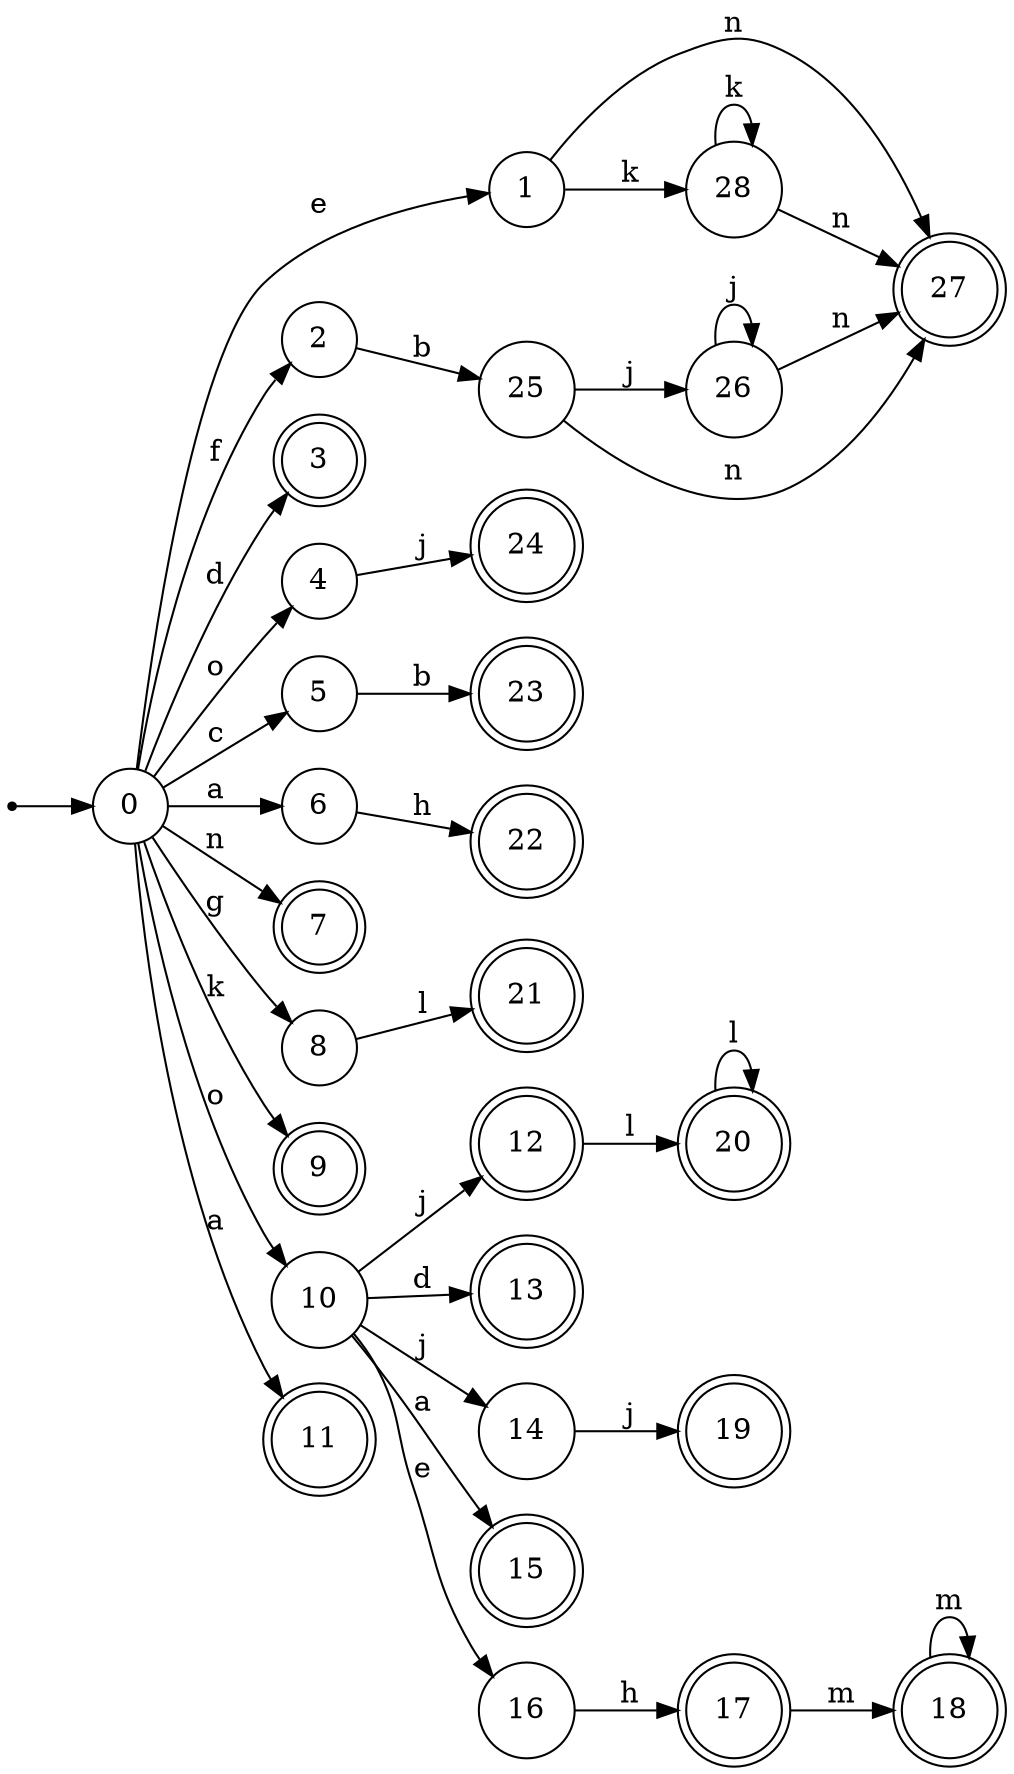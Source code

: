 digraph finite_state_machine {
rankdir=LR;
size="20,20";
node [shape = point]; "dummy0"
node [shape = circle]; "0";
"dummy0" -> "0";
node [shape = circle]; "1";
node [shape = circle]; "2";
node [shape = doublecircle]; "3";node [shape = circle]; "4";
node [shape = circle]; "5";
node [shape = circle]; "6";
node [shape = doublecircle]; "7";node [shape = circle]; "8";
node [shape = doublecircle]; "9";node [shape = circle]; "10";
node [shape = doublecircle]; "11";node [shape = doublecircle]; "12";node [shape = doublecircle]; "13";node [shape = circle]; "14";
node [shape = doublecircle]; "15";node [shape = circle]; "16";
node [shape = doublecircle]; "17";node [shape = doublecircle]; "18";node [shape = doublecircle]; "19";node [shape = doublecircle]; "20";node [shape = doublecircle]; "21";node [shape = doublecircle]; "22";node [shape = doublecircle]; "23";node [shape = doublecircle]; "24";node [shape = circle]; "25";
node [shape = circle]; "26";
node [shape = doublecircle]; "27";node [shape = circle]; "28";
"0" -> "1" [label = "e"];
 "0" -> "2" [label = "f"];
 "0" -> "3" [label = "d"];
 "0" -> "10" [label = "o"];
 "0" -> "4" [label = "o"];
 "0" -> "5" [label = "c"];
 "0" -> "11" [label = "a"];
 "0" -> "6" [label = "a"];
 "0" -> "7" [label = "n"];
 "0" -> "8" [label = "g"];
 "0" -> "9" [label = "k"];
 "10" -> "12" [label = "j"];
 "10" -> "14" [label = "j"];
 "10" -> "13" [label = "d"];
 "10" -> "15" [label = "a"];
 "10" -> "16" [label = "e"];
 "16" -> "17" [label = "h"];
 "17" -> "18" [label = "m"];
 "18" -> "18" [label = "m"];
 "14" -> "19" [label = "j"];
 "12" -> "20" [label = "l"];
 "20" -> "20" [label = "l"];
 "8" -> "21" [label = "l"];
 "6" -> "22" [label = "h"];
 "5" -> "23" [label = "b"];
 "4" -> "24" [label = "j"];
 "2" -> "25" [label = "b"];
 "25" -> "26" [label = "j"];
 "25" -> "27" [label = "n"];
 "26" -> "26" [label = "j"];
 "26" -> "27" [label = "n"];
 "1" -> "28" [label = "k"];
 "1" -> "27" [label = "n"];
 "28" -> "28" [label = "k"];
 "28" -> "27" [label = "n"];
 }
